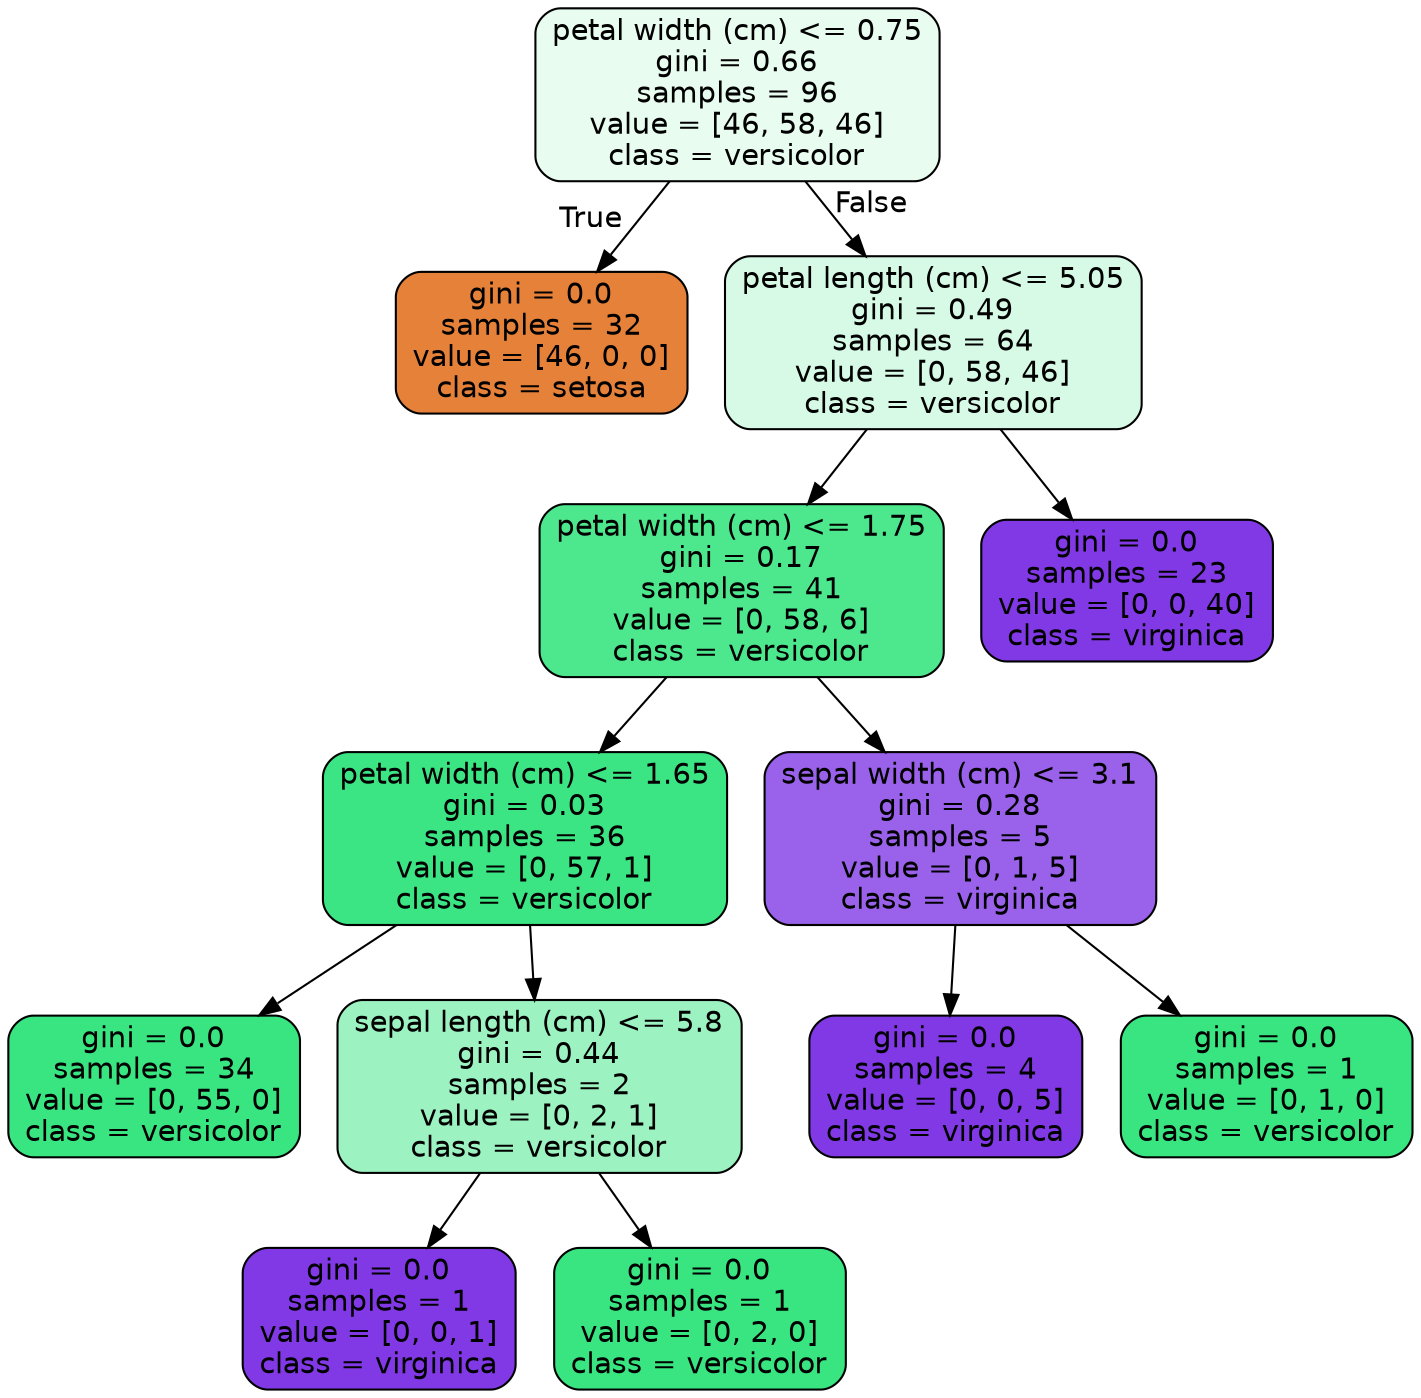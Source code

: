digraph Tree {
node [shape=box, style="filled, rounded", color="black", fontname="helvetica"] ;
edge [fontname="helvetica"] ;
0 [label="petal width (cm) <= 0.75\ngini = 0.66\nsamples = 96\nvalue = [46, 58, 46]\nclass = versicolor", fillcolor="#e8fcf0"] ;
1 [label="gini = 0.0\nsamples = 32\nvalue = [46, 0, 0]\nclass = setosa", fillcolor="#e58139"] ;
0 -> 1 [labeldistance=2.5, labelangle=45, headlabel="True"] ;
2 [label="petal length (cm) <= 5.05\ngini = 0.49\nsamples = 64\nvalue = [0, 58, 46]\nclass = versicolor", fillcolor="#d6fae5"] ;
0 -> 2 [labeldistance=2.5, labelangle=-45, headlabel="False"] ;
3 [label="petal width (cm) <= 1.75\ngini = 0.17\nsamples = 41\nvalue = [0, 58, 6]\nclass = versicolor", fillcolor="#4de88e"] ;
2 -> 3 ;
4 [label="petal width (cm) <= 1.65\ngini = 0.03\nsamples = 36\nvalue = [0, 57, 1]\nclass = versicolor", fillcolor="#3ce583"] ;
3 -> 4 ;
5 [label="gini = 0.0\nsamples = 34\nvalue = [0, 55, 0]\nclass = versicolor", fillcolor="#39e581"] ;
4 -> 5 ;
6 [label="sepal length (cm) <= 5.8\ngini = 0.44\nsamples = 2\nvalue = [0, 2, 1]\nclass = versicolor", fillcolor="#9cf2c0"] ;
4 -> 6 ;
7 [label="gini = 0.0\nsamples = 1\nvalue = [0, 0, 1]\nclass = virginica", fillcolor="#8139e5"] ;
6 -> 7 ;
8 [label="gini = 0.0\nsamples = 1\nvalue = [0, 2, 0]\nclass = versicolor", fillcolor="#39e581"] ;
6 -> 8 ;
9 [label="sepal width (cm) <= 3.1\ngini = 0.28\nsamples = 5\nvalue = [0, 1, 5]\nclass = virginica", fillcolor="#9a61ea"] ;
3 -> 9 ;
10 [label="gini = 0.0\nsamples = 4\nvalue = [0, 0, 5]\nclass = virginica", fillcolor="#8139e5"] ;
9 -> 10 ;
11 [label="gini = 0.0\nsamples = 1\nvalue = [0, 1, 0]\nclass = versicolor", fillcolor="#39e581"] ;
9 -> 11 ;
12 [label="gini = 0.0\nsamples = 23\nvalue = [0, 0, 40]\nclass = virginica", fillcolor="#8139e5"] ;
2 -> 12 ;
}